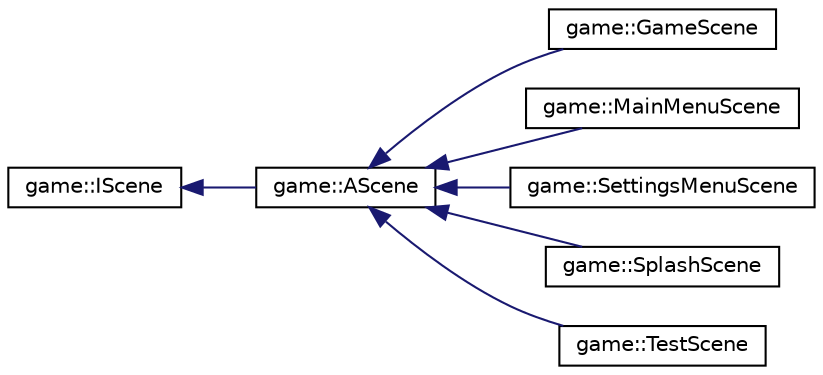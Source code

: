 digraph "Graphical Class Hierarchy"
{
 // LATEX_PDF_SIZE
  edge [fontname="Helvetica",fontsize="10",labelfontname="Helvetica",labelfontsize="10"];
  node [fontname="Helvetica",fontsize="10",shape=record];
  rankdir="LR";
  Node0 [label="game::IScene",height=0.2,width=0.4,color="black", fillcolor="white", style="filled",URL="$classgame_1_1_i_scene.html",tooltip=" "];
  Node0 -> Node1 [dir="back",color="midnightblue",fontsize="10",style="solid",fontname="Helvetica"];
  Node1 [label="game::AScene",height=0.2,width=0.4,color="black", fillcolor="white", style="filled",URL="$classgame_1_1_a_scene.html",tooltip=" "];
  Node1 -> Node2 [dir="back",color="midnightblue",fontsize="10",style="solid",fontname="Helvetica"];
  Node2 [label="game::GameScene",height=0.2,width=0.4,color="black", fillcolor="white", style="filled",URL="$classgame_1_1_game_scene.html",tooltip=" "];
  Node1 -> Node3 [dir="back",color="midnightblue",fontsize="10",style="solid",fontname="Helvetica"];
  Node3 [label="game::MainMenuScene",height=0.2,width=0.4,color="black", fillcolor="white", style="filled",URL="$classgame_1_1_main_menu_scene.html",tooltip=" "];
  Node1 -> Node4 [dir="back",color="midnightblue",fontsize="10",style="solid",fontname="Helvetica"];
  Node4 [label="game::SettingsMenuScene",height=0.2,width=0.4,color="black", fillcolor="white", style="filled",URL="$classgame_1_1_settings_menu_scene.html",tooltip=" "];
  Node1 -> Node5 [dir="back",color="midnightblue",fontsize="10",style="solid",fontname="Helvetica"];
  Node5 [label="game::SplashScene",height=0.2,width=0.4,color="black", fillcolor="white", style="filled",URL="$classgame_1_1_splash_scene.html",tooltip=" "];
  Node1 -> Node6 [dir="back",color="midnightblue",fontsize="10",style="solid",fontname="Helvetica"];
  Node6 [label="game::TestScene",height=0.2,width=0.4,color="black", fillcolor="white", style="filled",URL="$classgame_1_1_test_scene.html",tooltip=" "];
}
